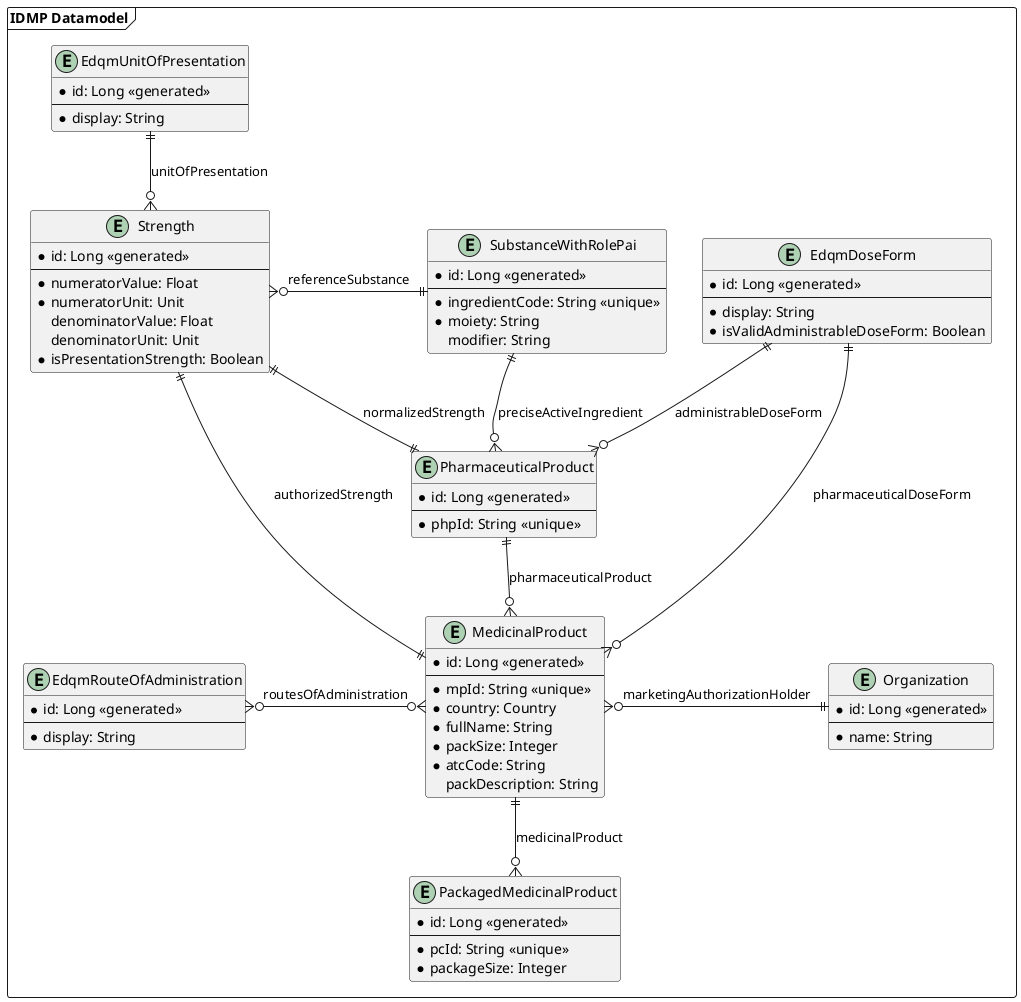 @startuml
'https://plantuml.com/class-diagram

package "IDMP Datamodel" as idmpDatamodel <<frame>> {
    entity EdqmRouteOfAdministration {
        * id: Long <<generated>>
        --
        * display: String
    }

    entity EdqmUnitOfPresentation {
        * id: Long <<generated>>
        --
        * display: String
    }

    together {
        entity EdqmDoseForm {
            * id: Long <<generated>>
            --
            * display: String
            * isValidAdministrableDoseForm: Boolean
        }

        entity Strength {
            * id: Long <<generated>>
            --
            * numeratorValue: Float
            * numeratorUnit: Unit
            denominatorValue: Float
            denominatorUnit: Unit
            * isPresentationStrength: Boolean
        }

        entity SubstanceWithRolePai {
            * id: Long <<generated>>
            --
            * ingredientCode: String <<unique>>
            * moiety: String
            modifier: String
        }
    }

    entity PharmaceuticalProduct {
        * id: Long <<generated>>
        --
        * phpId: String <<unique>>
    }

    entity MedicinalProduct {
        * id: Long <<generated>>
        --
        * mpId: String <<unique>>
        * country: Country
        * fullName: String
        * packSize: Integer
        * atcCode: String
        packDescription: String
    }

    entity PackagedMedicinalProduct {
        * id: Long <<generated>>
        --
        * pcId: String <<unique>>
        * packageSize: Integer
    }

    entity Organization {
        * id: Long <<generated>>
        --
        * name: String
    }

    SubstanceWithRolePai ||------o{ PharmaceuticalProduct : preciseActiveIngredient
    EdqmDoseForm ||--o{ PharmaceuticalProduct : administrableDoseForm
    Strength ||--|| PharmaceuticalProduct : normalizedStrength

    PharmaceuticalProduct ||--o{ MedicinalProduct : pharmaceuticalProduct

    MedicinalProduct ||--o{ PackagedMedicinalProduct : medicinalProduct
    MedicinalProduct }o--|| EdqmDoseForm : pharmaceuticalDoseForm
    MedicinalProduct ||--|| Strength : authorizedStrength
    EdqmRouteOfAdministration }o-o{ MedicinalProduct : routesOfAdministration
    EdqmUnitOfPresentation ||--o{ Strength: unitOfPresentation

    MedicinalProduct }o-|| Organization : marketingAuthorizationHolder

    Strength }o-|| SubstanceWithRolePai : referenceSubstance
}
@enduml